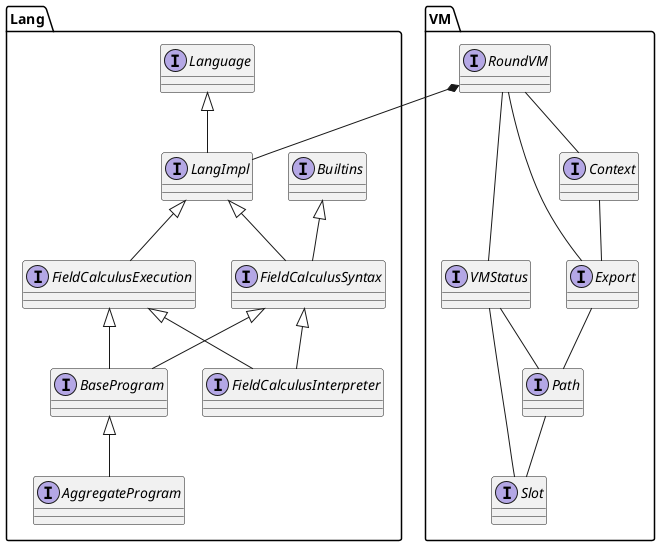@startuml
package Lang <<folder>> {
interface LangImpl
interface Language
interface Builtins
interface FieldCalculusSyntax
interface FieldCalculusExecution
interface FieldCalculusInterpreter
interface BaseProgram
interface AggregateProgram
LangImpl -up-|> Language
FieldCalculusSyntax -up-|> LangImpl
FieldCalculusSyntax -up-|> Builtins
FieldCalculusExecution -up-|> LangImpl
BaseProgram -up-|> FieldCalculusSyntax
BaseProgram -up-|> FieldCalculusExecution
FieldCalculusInterpreter -up-|> FieldCalculusExecution
FieldCalculusInterpreter -up-|> FieldCalculusSyntax
AggregateProgram -up-|> BaseProgram
}

package VM <<folder>> {
interface Export
interface Context
interface RoundVM
interface VMStatus
interface Path
interface Slot
Context -- Export
Slot -up- Path
Export -- Path
Path -up- VMStatus
Slot -up- VMStatus
VMStatus -up- RoundVM
Export -up- RoundVM
Context -up- RoundVM
}
LangImpl -up-* RoundVM
@enduml